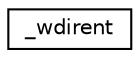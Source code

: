 digraph "Graphical Class Hierarchy"
{
 // LATEX_PDF_SIZE
  edge [fontname="Helvetica",fontsize="10",labelfontname="Helvetica",labelfontsize="10"];
  node [fontname="Helvetica",fontsize="10",shape=record];
  rankdir="LR";
  Node0 [label="_wdirent",height=0.2,width=0.4,color="black", fillcolor="white", style="filled",URL="$struct__wdirent.html",tooltip=" "];
}
